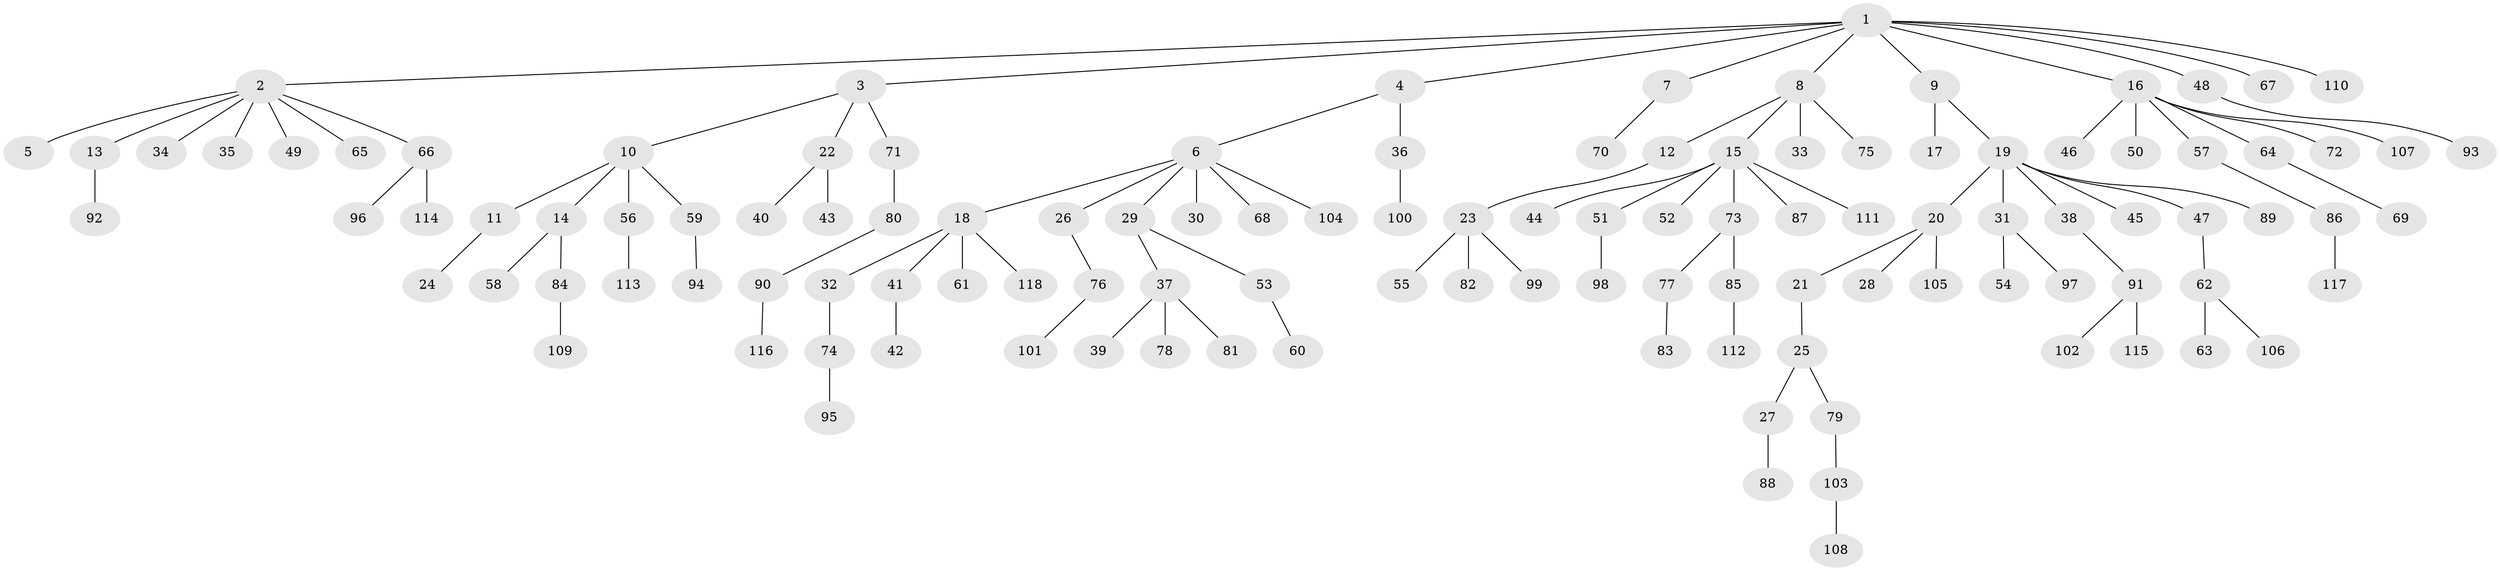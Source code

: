 // coarse degree distribution, {7: 0.028169014084507043, 1: 0.5915492957746479, 2: 0.2112676056338028, 3: 0.07042253521126761, 6: 0.04225352112676056, 4: 0.028169014084507043, 5: 0.014084507042253521, 8: 0.014084507042253521}
// Generated by graph-tools (version 1.1) at 2025/37/03/04/25 23:37:27]
// undirected, 118 vertices, 117 edges
graph export_dot {
  node [color=gray90,style=filled];
  1;
  2;
  3;
  4;
  5;
  6;
  7;
  8;
  9;
  10;
  11;
  12;
  13;
  14;
  15;
  16;
  17;
  18;
  19;
  20;
  21;
  22;
  23;
  24;
  25;
  26;
  27;
  28;
  29;
  30;
  31;
  32;
  33;
  34;
  35;
  36;
  37;
  38;
  39;
  40;
  41;
  42;
  43;
  44;
  45;
  46;
  47;
  48;
  49;
  50;
  51;
  52;
  53;
  54;
  55;
  56;
  57;
  58;
  59;
  60;
  61;
  62;
  63;
  64;
  65;
  66;
  67;
  68;
  69;
  70;
  71;
  72;
  73;
  74;
  75;
  76;
  77;
  78;
  79;
  80;
  81;
  82;
  83;
  84;
  85;
  86;
  87;
  88;
  89;
  90;
  91;
  92;
  93;
  94;
  95;
  96;
  97;
  98;
  99;
  100;
  101;
  102;
  103;
  104;
  105;
  106;
  107;
  108;
  109;
  110;
  111;
  112;
  113;
  114;
  115;
  116;
  117;
  118;
  1 -- 2;
  1 -- 3;
  1 -- 4;
  1 -- 7;
  1 -- 8;
  1 -- 9;
  1 -- 16;
  1 -- 48;
  1 -- 67;
  1 -- 110;
  2 -- 5;
  2 -- 13;
  2 -- 34;
  2 -- 35;
  2 -- 49;
  2 -- 65;
  2 -- 66;
  3 -- 10;
  3 -- 22;
  3 -- 71;
  4 -- 6;
  4 -- 36;
  6 -- 18;
  6 -- 26;
  6 -- 29;
  6 -- 30;
  6 -- 68;
  6 -- 104;
  7 -- 70;
  8 -- 12;
  8 -- 15;
  8 -- 33;
  8 -- 75;
  9 -- 17;
  9 -- 19;
  10 -- 11;
  10 -- 14;
  10 -- 56;
  10 -- 59;
  11 -- 24;
  12 -- 23;
  13 -- 92;
  14 -- 58;
  14 -- 84;
  15 -- 44;
  15 -- 51;
  15 -- 52;
  15 -- 73;
  15 -- 87;
  15 -- 111;
  16 -- 46;
  16 -- 50;
  16 -- 57;
  16 -- 64;
  16 -- 72;
  16 -- 107;
  18 -- 32;
  18 -- 41;
  18 -- 61;
  18 -- 118;
  19 -- 20;
  19 -- 31;
  19 -- 38;
  19 -- 45;
  19 -- 47;
  19 -- 89;
  20 -- 21;
  20 -- 28;
  20 -- 105;
  21 -- 25;
  22 -- 40;
  22 -- 43;
  23 -- 55;
  23 -- 82;
  23 -- 99;
  25 -- 27;
  25 -- 79;
  26 -- 76;
  27 -- 88;
  29 -- 37;
  29 -- 53;
  31 -- 54;
  31 -- 97;
  32 -- 74;
  36 -- 100;
  37 -- 39;
  37 -- 78;
  37 -- 81;
  38 -- 91;
  41 -- 42;
  47 -- 62;
  48 -- 93;
  51 -- 98;
  53 -- 60;
  56 -- 113;
  57 -- 86;
  59 -- 94;
  62 -- 63;
  62 -- 106;
  64 -- 69;
  66 -- 96;
  66 -- 114;
  71 -- 80;
  73 -- 77;
  73 -- 85;
  74 -- 95;
  76 -- 101;
  77 -- 83;
  79 -- 103;
  80 -- 90;
  84 -- 109;
  85 -- 112;
  86 -- 117;
  90 -- 116;
  91 -- 102;
  91 -- 115;
  103 -- 108;
}
